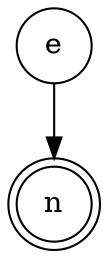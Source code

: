 digraph {   
    node [shape = doublecircle, color = black] n ;
    node [shape = circle];
    node [color= black];
    e -> n;	
}